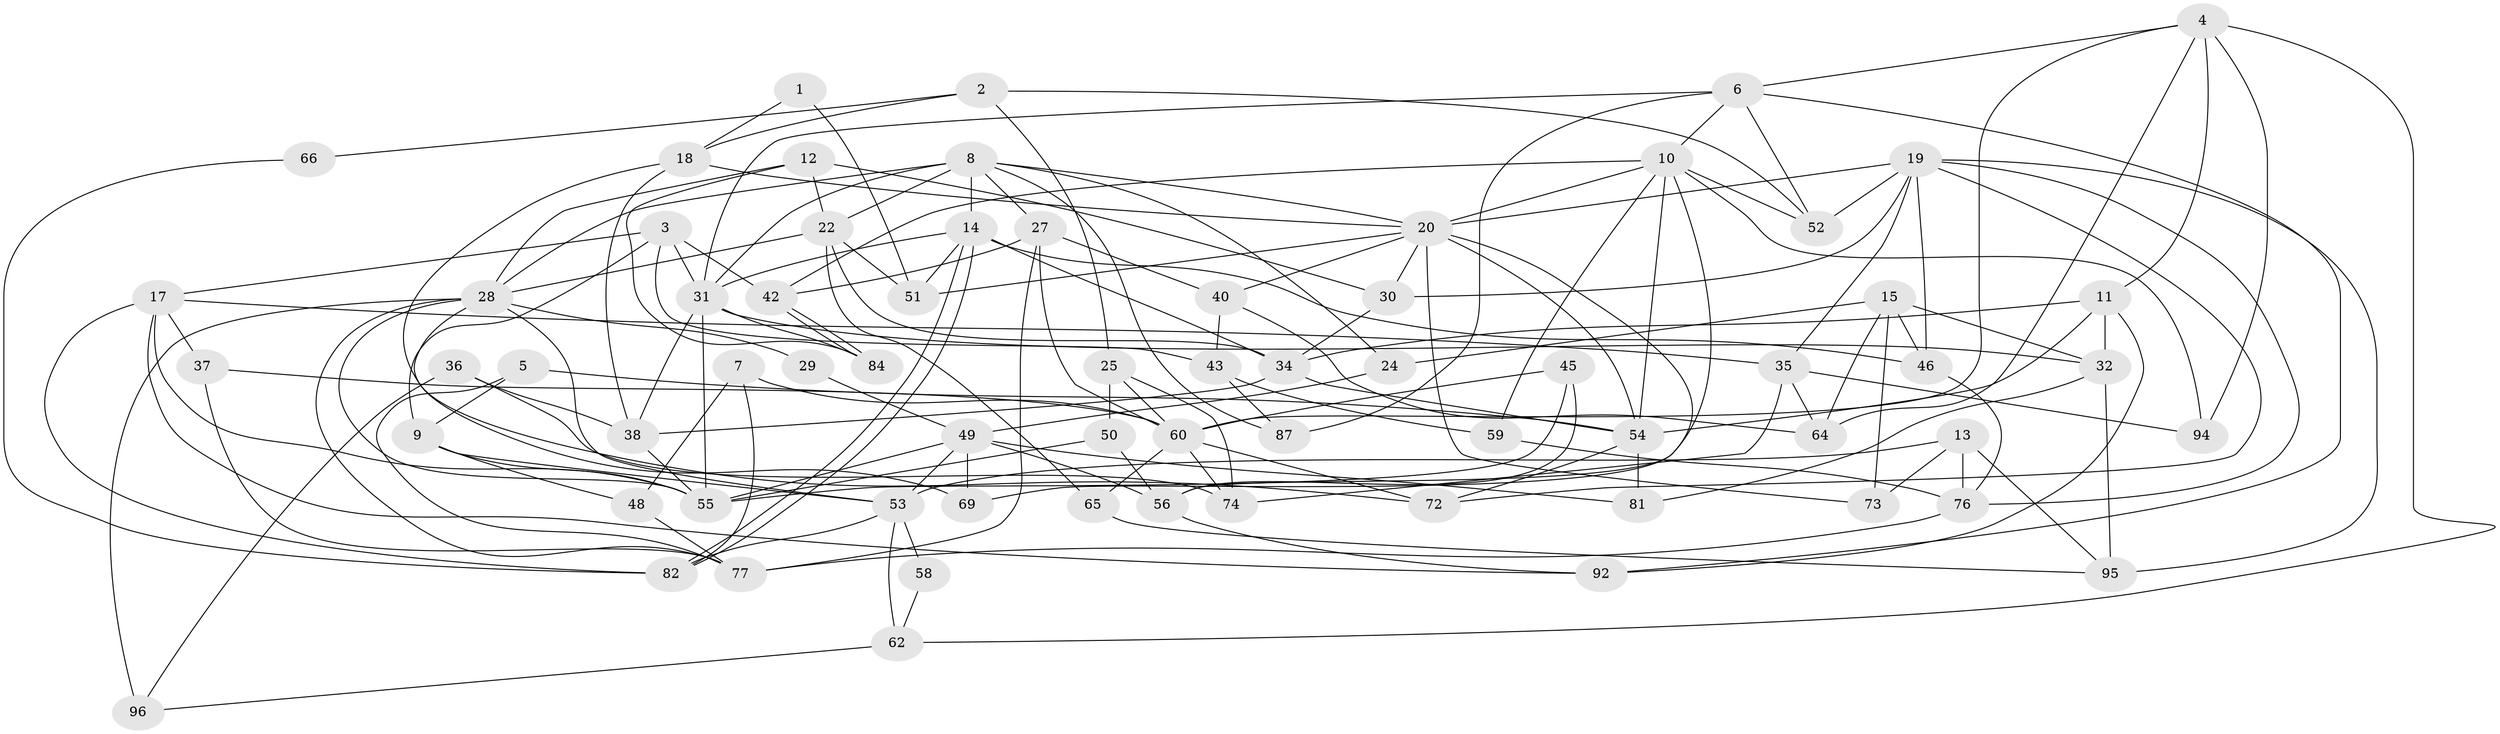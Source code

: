 // Generated by graph-tools (version 1.1) at 2025/52/02/27/25 19:52:04]
// undirected, 68 vertices, 161 edges
graph export_dot {
graph [start="1"]
  node [color=gray90,style=filled];
  1;
  2;
  3 [super="+16"];
  4 [super="+47"];
  5;
  6 [super="+75"];
  7;
  8 [super="+21"];
  9;
  10 [super="+41"];
  11 [super="+23"];
  12;
  13;
  14 [super="+33"];
  15;
  17 [super="+83"];
  18 [super="+89"];
  19 [super="+78"];
  20 [super="+44"];
  22 [super="+26"];
  24;
  25;
  27 [super="+97"];
  28 [super="+91"];
  29;
  30 [super="+67"];
  31 [super="+79"];
  32 [super="+85"];
  34 [super="+39"];
  35;
  36;
  37;
  38 [super="+61"];
  40;
  42;
  43 [super="+88"];
  45;
  46 [super="+68"];
  48;
  49 [super="+93"];
  50 [super="+57"];
  51;
  52;
  53 [super="+98"];
  54 [super="+71"];
  55 [super="+63"];
  56 [super="+90"];
  58;
  59;
  60 [super="+70"];
  62;
  64;
  65;
  66;
  69;
  72;
  73;
  74 [super="+80"];
  76;
  77 [super="+86"];
  81;
  82;
  84;
  87;
  92;
  94;
  95;
  96;
  1 -- 51;
  1 -- 18;
  2 -- 25;
  2 -- 52;
  2 -- 66;
  2 -- 18;
  3 -- 42;
  3 -- 31;
  3 -- 9;
  3 -- 43;
  3 -- 17;
  4 -- 64;
  4 -- 62;
  4 -- 6;
  4 -- 11;
  4 -- 94;
  4 -- 60;
  5 -- 9;
  5 -- 54;
  5 -- 77;
  6 -- 92;
  6 -- 87;
  6 -- 31;
  6 -- 10;
  6 -- 52;
  7 -- 48;
  7 -- 60;
  7 -- 82;
  8 -- 31;
  8 -- 22 [weight=2];
  8 -- 14;
  8 -- 27;
  8 -- 20;
  8 -- 87;
  8 -- 24;
  8 -- 28;
  9 -- 53;
  9 -- 55;
  9 -- 48;
  10 -- 52;
  10 -- 59;
  10 -- 42;
  10 -- 69;
  10 -- 94;
  10 -- 54;
  10 -- 20;
  11 -- 54;
  11 -- 34;
  11 -- 92;
  11 -- 32;
  12 -- 84;
  12 -- 28;
  12 -- 22;
  12 -- 30;
  13 -- 76;
  13 -- 95;
  13 -- 73;
  13 -- 53;
  14 -- 82;
  14 -- 82;
  14 -- 51;
  14 -- 31;
  14 -- 46;
  14 -- 34;
  15 -- 64;
  15 -- 24;
  15 -- 32;
  15 -- 73;
  15 -- 46;
  17 -- 55;
  17 -- 82;
  17 -- 35;
  17 -- 37;
  17 -- 92;
  18 -- 72;
  18 -- 38;
  18 -- 20;
  19 -- 76;
  19 -- 35;
  19 -- 52;
  19 -- 20;
  19 -- 30;
  19 -- 72;
  19 -- 46;
  19 -- 95;
  20 -- 54 [weight=2];
  20 -- 40;
  20 -- 73;
  20 -- 51;
  20 -- 56;
  20 -- 30;
  22 -- 28;
  22 -- 65;
  22 -- 34;
  22 -- 51;
  24 -- 49;
  25 -- 50;
  25 -- 60;
  25 -- 74;
  27 -- 42;
  27 -- 40;
  27 -- 77;
  27 -- 60;
  28 -- 29;
  28 -- 96;
  28 -- 69;
  28 -- 55;
  28 -- 53;
  28 -- 77;
  29 -- 49;
  30 -- 34;
  31 -- 38;
  31 -- 84;
  31 -- 55;
  31 -- 32;
  32 -- 81;
  32 -- 95;
  34 -- 38;
  34 -- 54;
  35 -- 64;
  35 -- 94;
  35 -- 74;
  36 -- 96;
  36 -- 38;
  36 -- 74;
  37 -- 60;
  37 -- 77;
  38 -- 55;
  40 -- 64;
  40 -- 43;
  42 -- 84;
  42 -- 84;
  43 -- 87;
  43 -- 59;
  45 -- 60;
  45 -- 55;
  45 -- 56;
  46 -- 76;
  48 -- 77;
  49 -- 81;
  49 -- 53;
  49 -- 55;
  49 -- 56;
  49 -- 69;
  50 -- 56 [weight=2];
  50 -- 55;
  53 -- 82;
  53 -- 58;
  53 -- 62;
  54 -- 81;
  54 -- 72;
  56 -- 92;
  58 -- 62;
  59 -- 76;
  60 -- 65;
  60 -- 72;
  60 -- 74;
  62 -- 96;
  65 -- 95;
  66 -- 82;
  76 -- 77;
}
